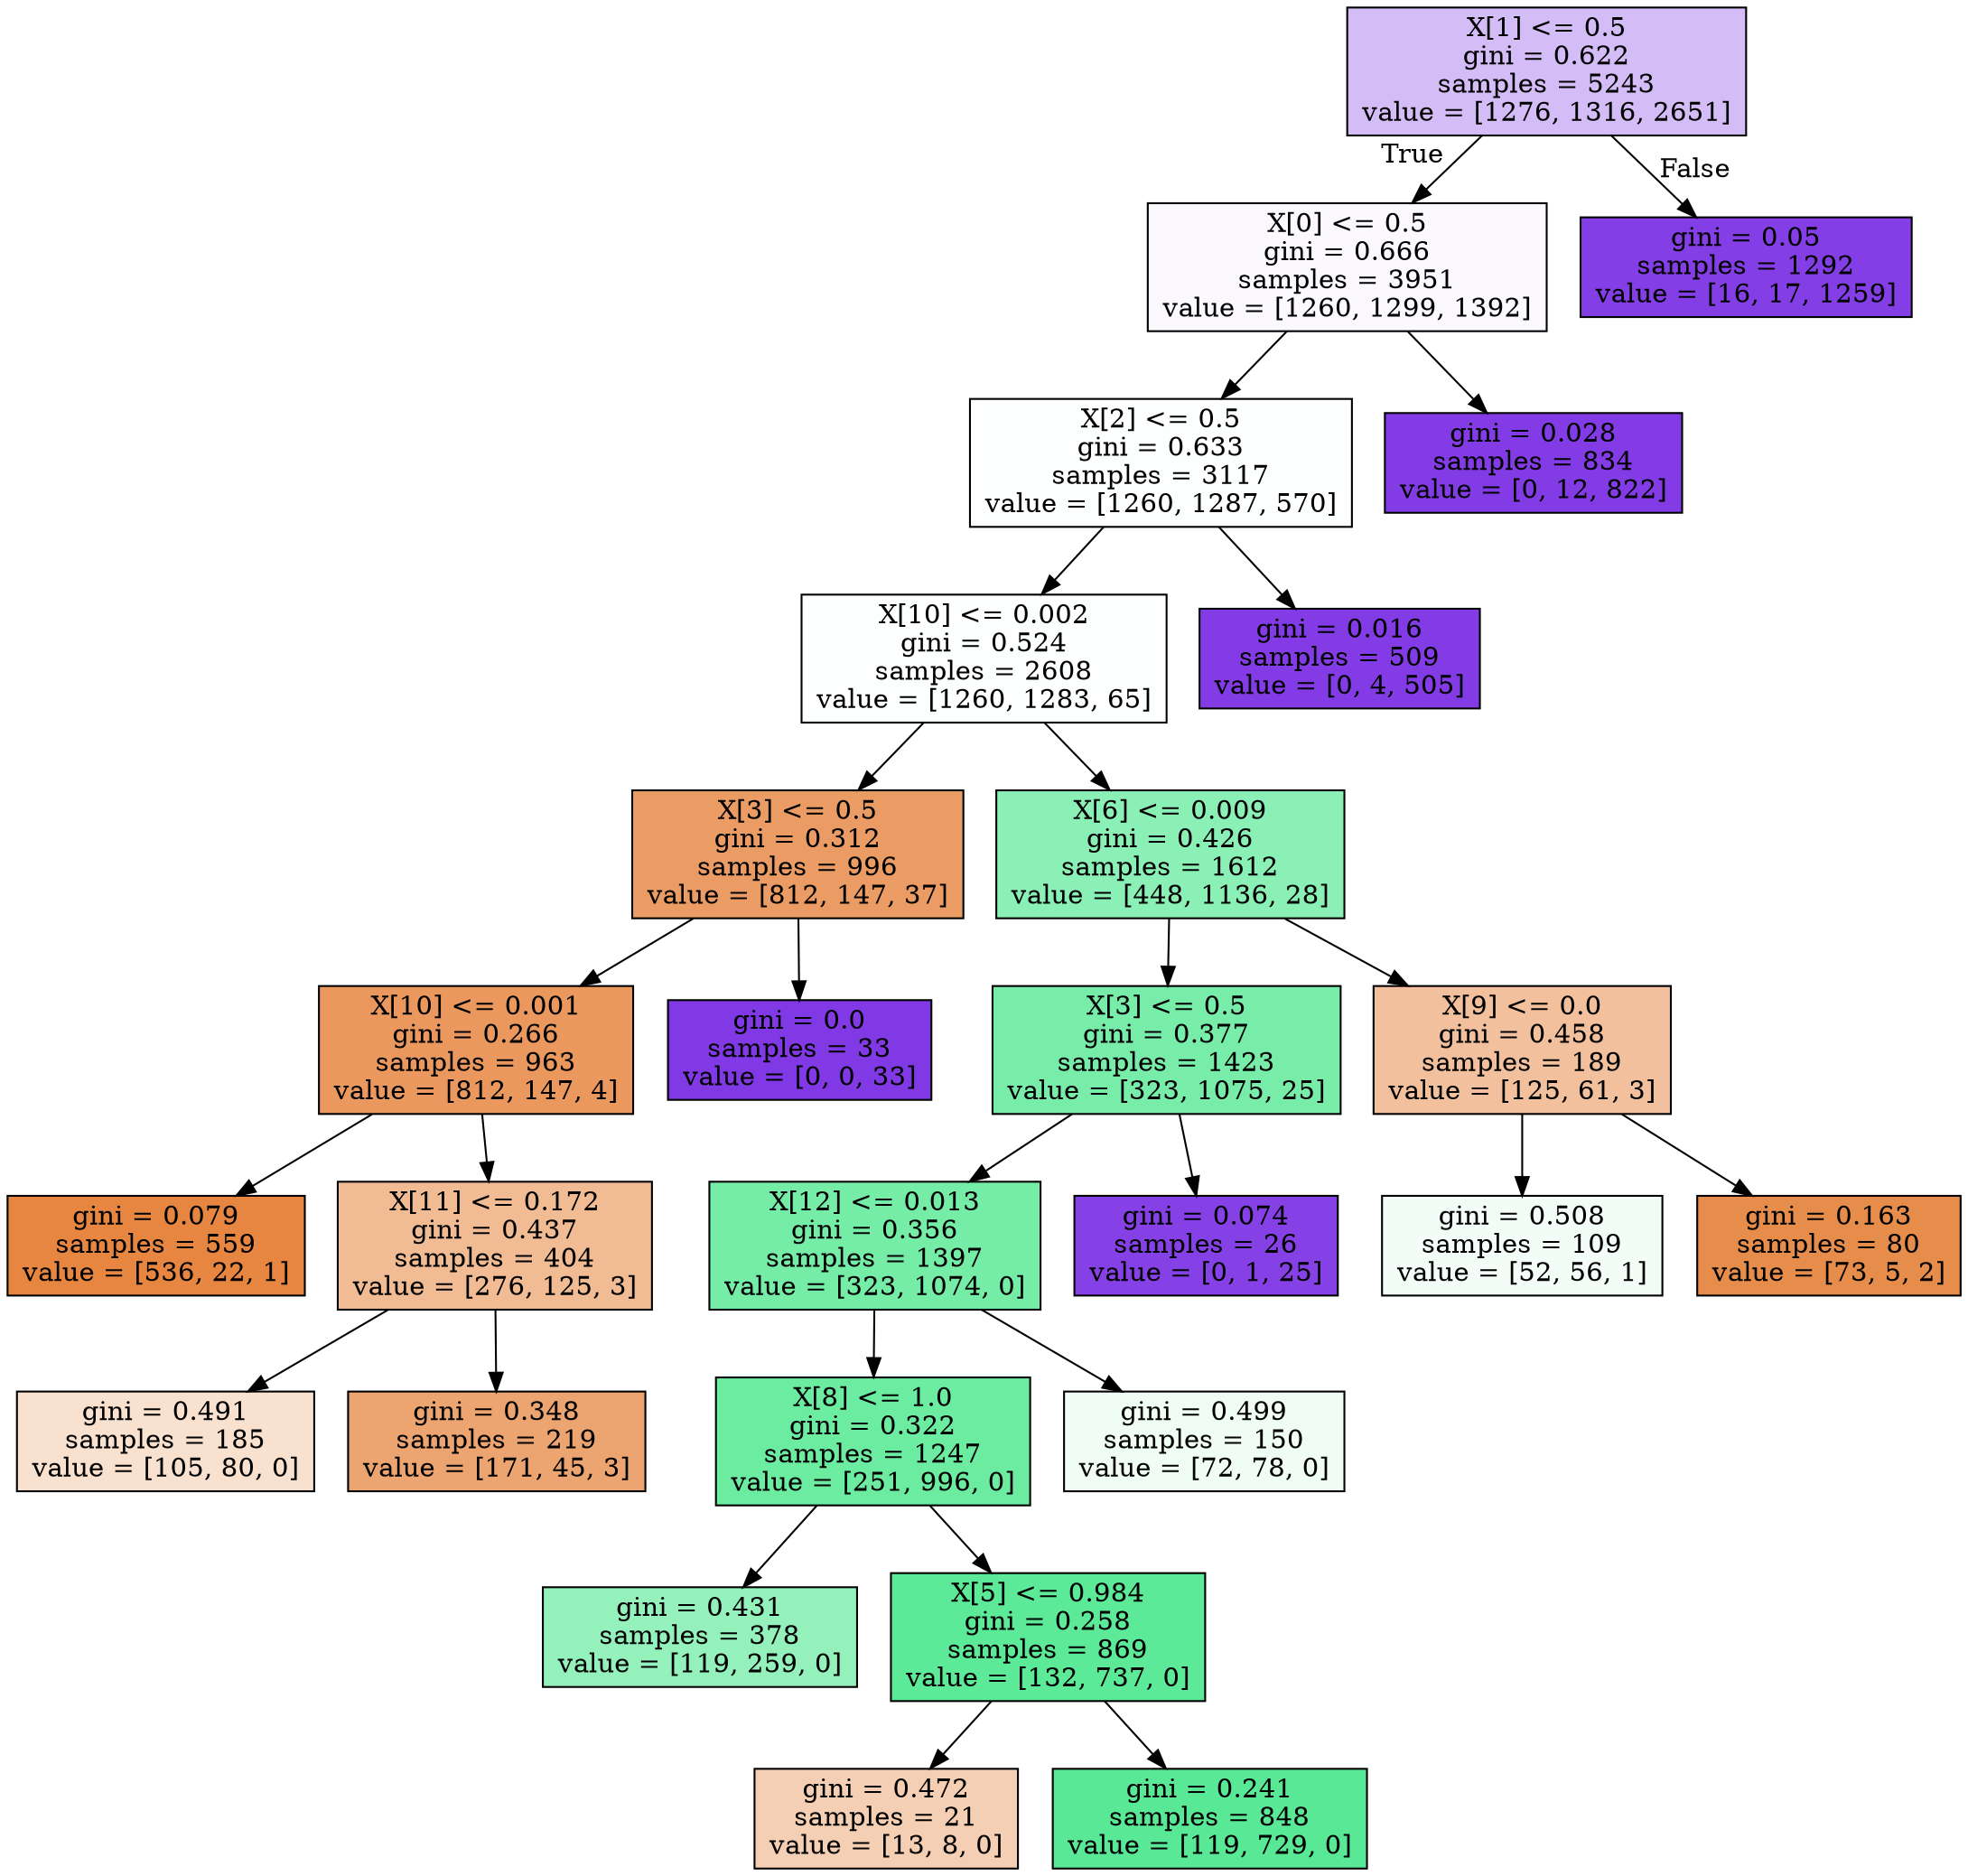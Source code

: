 digraph Tree {
node [shape=box, style="filled", color="black"] ;
0 [label="X[1] <= 0.5\ngini = 0.622\nsamples = 5243\nvalue = [1276, 1316, 2651]", fillcolor="#d4bcf6"] ;
1 [label="X[0] <= 0.5\ngini = 0.666\nsamples = 3951\nvalue = [1260, 1299, 1392]", fillcolor="#fbf8fe"] ;
0 -> 1 [labeldistance=2.5, labelangle=45, headlabel="True"] ;
3 [label="X[2] <= 0.5\ngini = 0.633\nsamples = 3117\nvalue = [1260, 1287, 570]", fillcolor="#fcfffd"] ;
1 -> 3 ;
5 [label="X[10] <= 0.002\ngini = 0.524\nsamples = 2608\nvalue = [1260, 1283, 65]", fillcolor="#fcfffd"] ;
3 -> 5 ;
7 [label="X[3] <= 0.5\ngini = 0.312\nsamples = 996\nvalue = [812, 147, 37]", fillcolor="#eb9c64"] ;
5 -> 7 ;
11 [label="X[10] <= 0.001\ngini = 0.266\nsamples = 963\nvalue = [812, 147, 4]", fillcolor="#ea985e"] ;
7 -> 11 ;
15 [label="gini = 0.079\nsamples = 559\nvalue = [536, 22, 1]", fillcolor="#e68641"] ;
11 -> 15 ;
16 [label="X[11] <= 0.172\ngini = 0.437\nsamples = 404\nvalue = [276, 125, 3]", fillcolor="#f1bb94"] ;
11 -> 16 ;
23 [label="gini = 0.491\nsamples = 185\nvalue = [105, 80, 0]", fillcolor="#f9e1d0"] ;
16 -> 23 ;
24 [label="gini = 0.348\nsamples = 219\nvalue = [171, 45, 3]", fillcolor="#eca470"] ;
16 -> 24 ;
12 [label="gini = 0.0\nsamples = 33\nvalue = [0, 0, 33]", fillcolor="#8139e5"] ;
7 -> 12 ;
8 [label="X[6] <= 0.009\ngini = 0.426\nsamples = 1612\nvalue = [448, 1136, 28]", fillcolor="#8af0b5"] ;
5 -> 8 ;
9 [label="X[3] <= 0.5\ngini = 0.377\nsamples = 1423\nvalue = [323, 1075, 25]", fillcolor="#78eda9"] ;
8 -> 9 ;
13 [label="X[12] <= 0.013\ngini = 0.356\nsamples = 1397\nvalue = [323, 1074, 0]", fillcolor="#75eda7"] ;
9 -> 13 ;
17 [label="X[8] <= 1.0\ngini = 0.322\nsamples = 1247\nvalue = [251, 996, 0]", fillcolor="#6beca1"] ;
13 -> 17 ;
21 [label="gini = 0.431\nsamples = 378\nvalue = [119, 259, 0]", fillcolor="#94f1bb"] ;
17 -> 21 ;
22 [label="X[5] <= 0.984\ngini = 0.258\nsamples = 869\nvalue = [132, 737, 0]", fillcolor="#5cea98"] ;
17 -> 22 ;
25 [label="gini = 0.472\nsamples = 21\nvalue = [13, 8, 0]", fillcolor="#f5cfb3"] ;
22 -> 25 ;
26 [label="gini = 0.241\nsamples = 848\nvalue = [119, 729, 0]", fillcolor="#59e996"] ;
22 -> 26 ;
18 [label="gini = 0.499\nsamples = 150\nvalue = [72, 78, 0]", fillcolor="#f0fdf5"] ;
13 -> 18 ;
14 [label="gini = 0.074\nsamples = 26\nvalue = [0, 1, 25]", fillcolor="#8641e6"] ;
9 -> 14 ;
10 [label="X[9] <= 0.0\ngini = 0.458\nsamples = 189\nvalue = [125, 61, 3]", fillcolor="#f2c09c"] ;
8 -> 10 ;
19 [label="gini = 0.508\nsamples = 109\nvalue = [52, 56, 1]", fillcolor="#f1fdf6"] ;
10 -> 19 ;
20 [label="gini = 0.163\nsamples = 80\nvalue = [73, 5, 2]", fillcolor="#e78d4b"] ;
10 -> 20 ;
6 [label="gini = 0.016\nsamples = 509\nvalue = [0, 4, 505]", fillcolor="#823be5"] ;
3 -> 6 ;
4 [label="gini = 0.028\nsamples = 834\nvalue = [0, 12, 822]", fillcolor="#833ce5"] ;
1 -> 4 ;
2 [label="gini = 0.05\nsamples = 1292\nvalue = [16, 17, 1259]", fillcolor="#843ee6"] ;
0 -> 2 [labeldistance=2.5, labelangle=-45, headlabel="False"] ;
}